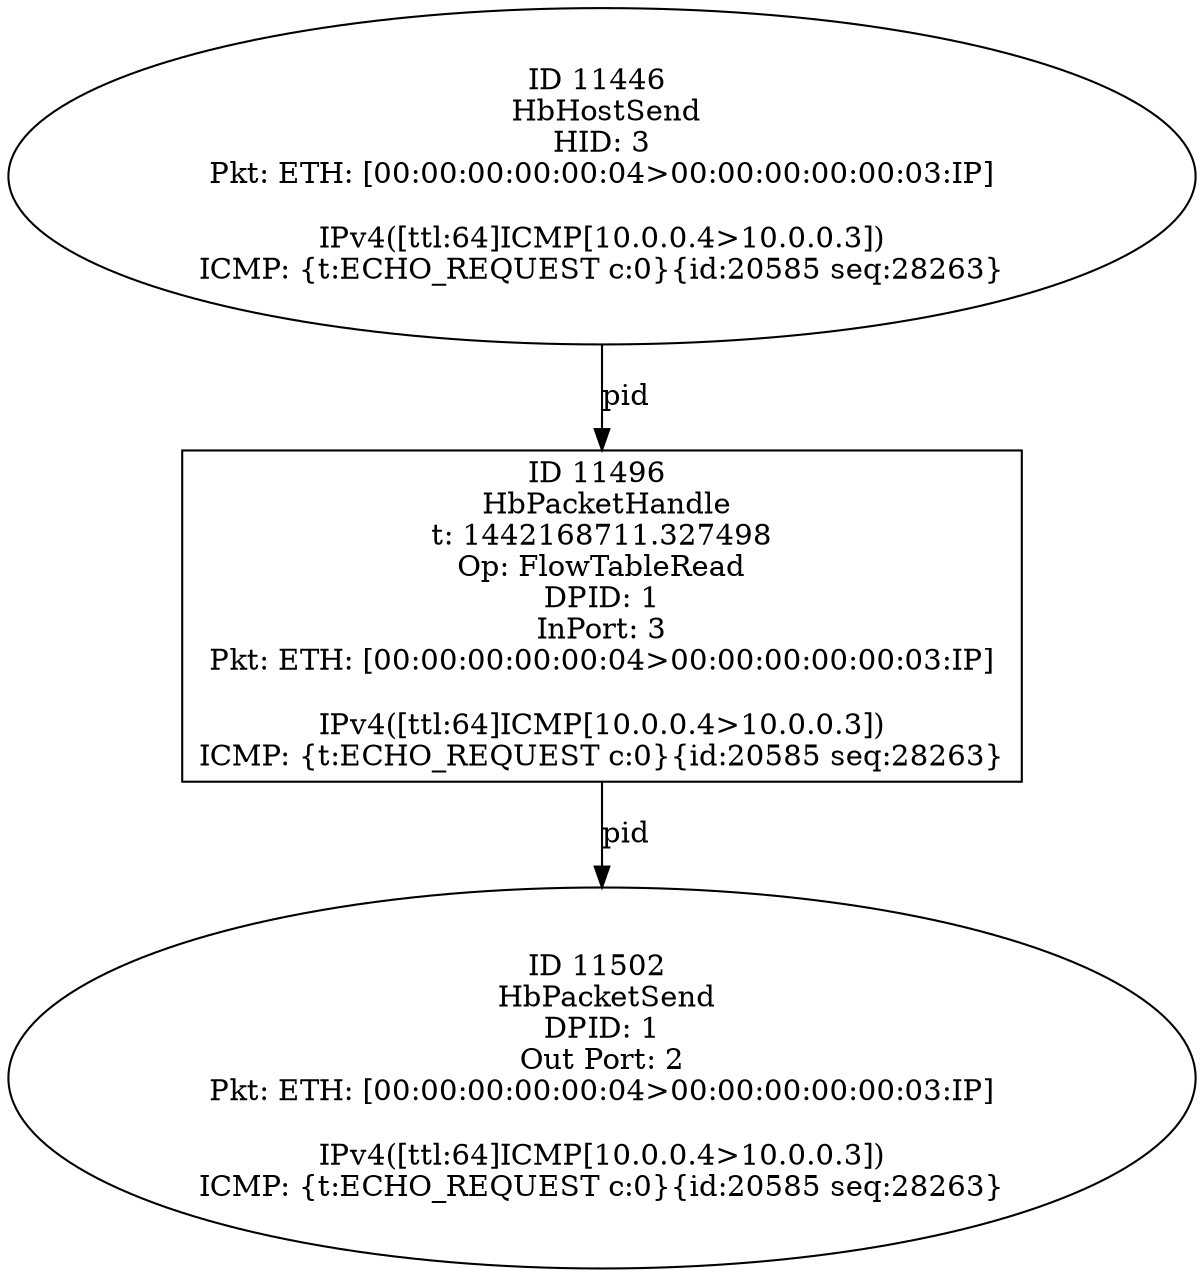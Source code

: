 strict digraph G {
11496 [shape=box, event=<hb_events.HbPacketHandle object at 0x1093ca0d0>, label="ID 11496 
 HbPacketHandle
t: 1442168711.327498
Op: FlowTableRead
DPID: 1
InPort: 3
Pkt: ETH: [00:00:00:00:00:04>00:00:00:00:00:03:IP]

IPv4([ttl:64]ICMP[10.0.0.4>10.0.0.3])
ICMP: {t:ECHO_REQUEST c:0}{id:20585 seq:28263}"];
11446 [shape=oval, event=<hb_events.HbHostSend object at 0x10938a1d0>, label="ID 11446 
 HbHostSend
HID: 3
Pkt: ETH: [00:00:00:00:00:04>00:00:00:00:00:03:IP]

IPv4([ttl:64]ICMP[10.0.0.4>10.0.0.3])
ICMP: {t:ECHO_REQUEST c:0}{id:20585 seq:28263}"];
11502 [shape=oval, event=<hb_events.HbPacketSend object at 0x1093ae8d0>, label="ID 11502 
 HbPacketSend
DPID: 1
Out Port: 2
Pkt: ETH: [00:00:00:00:00:04>00:00:00:00:00:03:IP]

IPv4([ttl:64]ICMP[10.0.0.4>10.0.0.3])
ICMP: {t:ECHO_REQUEST c:0}{id:20585 seq:28263}"];
11496 -> 11502  [rel=pid, label=pid];
11446 -> 11496  [rel=pid, label=pid];
}
